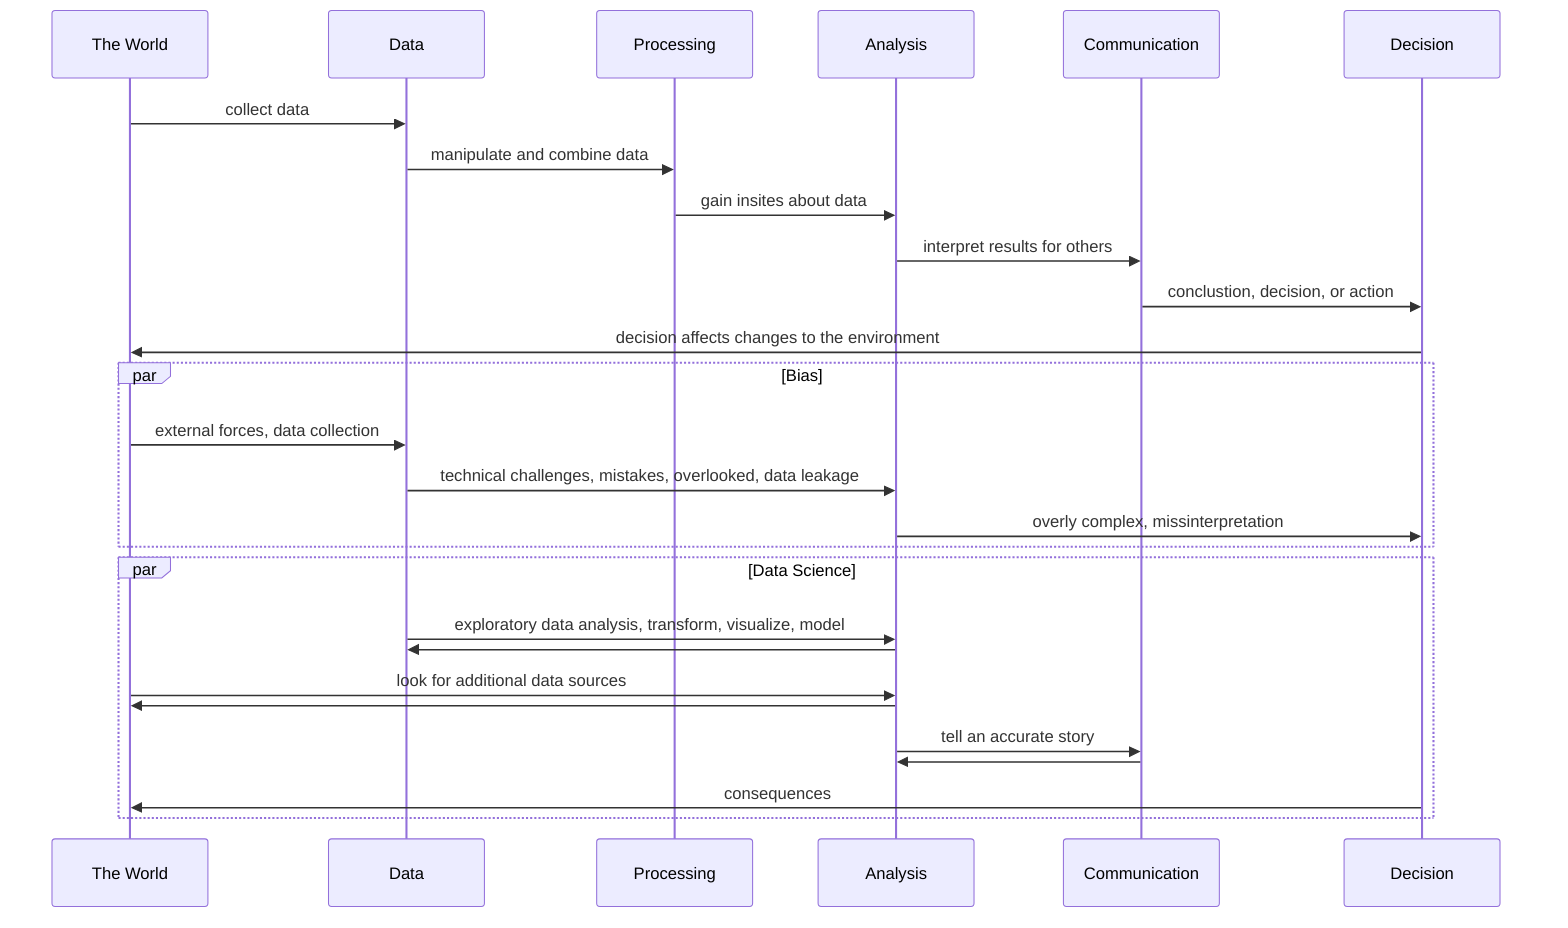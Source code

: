sequenceDiagram
  The World->>Data: collect data
  Data->>Processing: manipulate and combine data
  Processing->>Analysis: gain insites about data
  Analysis->>Communication: interpret results for others
  Communication->>Decision: conclustion, decision, or action
  Decision->>The World: decision affects changes to the environment
  par Bias
    The World->>Data: external forces, data collection
    Data->>Analysis: technical challenges, mistakes, overlooked, data leakage
    Analysis->>Decision: overly complex, missinterpretation
  end
  par Data Science
    Data->>Analysis: exploratory data analysis, transform, visualize, model
    Analysis->>Data: 

    The World->>Analysis: look for additional data sources
    Analysis->>The World: 
    
    Analysis->>Communication: tell an accurate story
    Communication->>Analysis: 
    
    Decision->>The World: consequences
  end